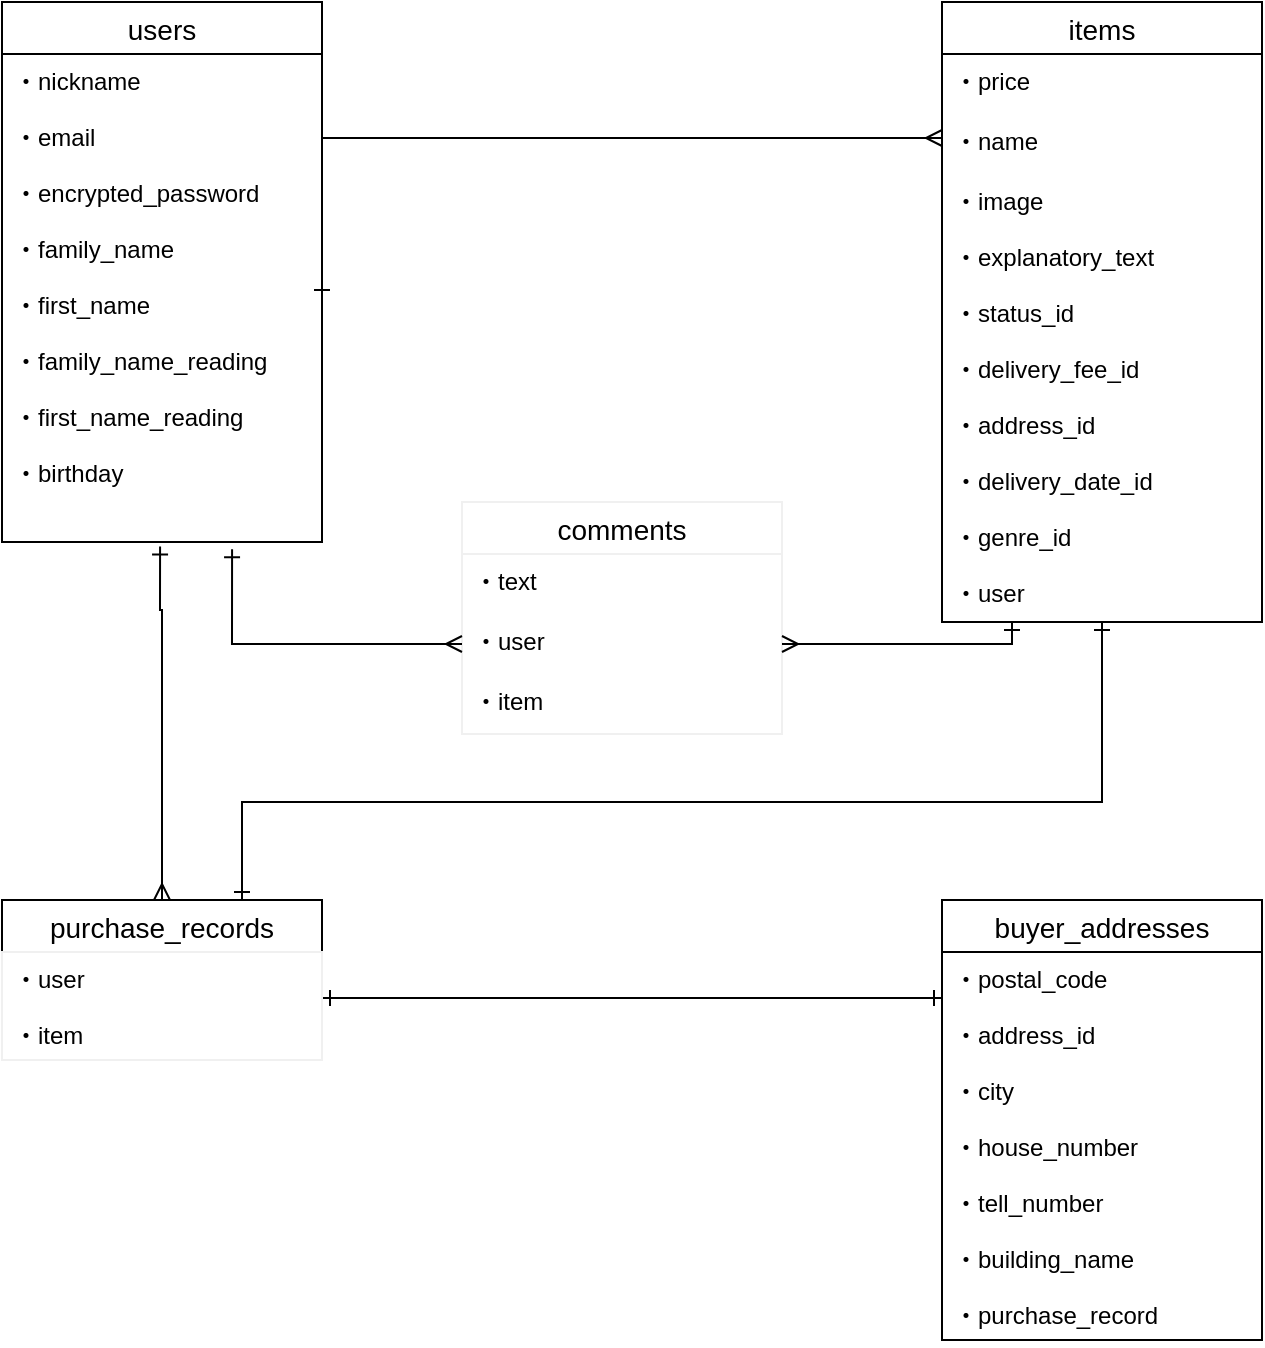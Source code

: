 <mxfile version="13.6.5">
    <diagram id="euk-Su2PTMykf45cMEpt" name="ページ1">
        <mxGraphModel dx="692" dy="654" grid="1" gridSize="10" guides="1" tooltips="1" connect="1" arrows="1" fold="1" page="1" pageScale="1" pageWidth="827" pageHeight="1169" math="0" shadow="0">
            <root>
                <mxCell id="0"/>
                <mxCell id="1" parent="0"/>
                <mxCell id="63" value="users" style="swimlane;fontStyle=0;childLayout=stackLayout;horizontal=1;startSize=26;horizontalStack=0;resizeParent=1;resizeParentMax=0;resizeLast=0;collapsible=1;marginBottom=0;align=center;fontSize=14;" vertex="1" parent="1">
                    <mxGeometry x="40" y="40" width="160" height="270" as="geometry"/>
                </mxCell>
                <mxCell id="66" value="・nickname&#10;&#10;・email&#10;&#10;・encrypted_password&#10;&#10;・family_name&#10;&#10;・first_name&#10;&#10;・family_name_reading&#10;&#10;・first_name_reading&#10;&#10;・birthday&#10;&#10;" style="text;strokeColor=none;fillColor=none;spacingLeft=4;spacingRight=4;overflow=hidden;rotatable=0;points=[[0,0.5],[1,0.5]];portConstraint=eastwest;fontSize=12;" vertex="1" parent="63">
                    <mxGeometry y="26" width="160" height="244" as="geometry"/>
                </mxCell>
                <mxCell id="67" value="items" style="swimlane;fontStyle=0;childLayout=stackLayout;horizontal=1;startSize=26;horizontalStack=0;resizeParent=1;resizeParentMax=0;resizeLast=0;collapsible=1;marginBottom=0;align=center;fontSize=14;" vertex="1" parent="1">
                    <mxGeometry x="510" y="40" width="160" height="310" as="geometry"/>
                </mxCell>
                <mxCell id="68" value="・price" style="text;strokeColor=none;fillColor=none;spacingLeft=4;spacingRight=4;overflow=hidden;rotatable=0;points=[[0,0.5],[1,0.5]];portConstraint=eastwest;fontSize=12;" vertex="1" parent="67">
                    <mxGeometry y="26" width="160" height="30" as="geometry"/>
                </mxCell>
                <mxCell id="69" value="・name" style="text;strokeColor=none;fillColor=none;spacingLeft=4;spacingRight=4;overflow=hidden;rotatable=0;points=[[0,0.5],[1,0.5]];portConstraint=eastwest;fontSize=12;" vertex="1" parent="67">
                    <mxGeometry y="56" width="160" height="30" as="geometry"/>
                </mxCell>
                <mxCell id="70" value="・image&#10;&#10;・explanatory_text&#10;&#10;・status_id&#10;&#10;・delivery_fee_id&#10;&#10;・address_id&#10;&#10;・delivery_date_id&#10;&#10;・genre_id &#10;&#10;・user" style="text;strokeColor=none;fillColor=none;spacingLeft=4;spacingRight=4;overflow=hidden;rotatable=0;points=[[0,0.5],[1,0.5]];portConstraint=eastwest;fontSize=12;" vertex="1" parent="67">
                    <mxGeometry y="86" width="160" height="224" as="geometry"/>
                </mxCell>
                <mxCell id="75" value="buyer_addresses" style="swimlane;fontStyle=0;childLayout=stackLayout;horizontal=1;startSize=26;horizontalStack=0;resizeParent=1;resizeParentMax=0;resizeLast=0;collapsible=1;marginBottom=0;align=center;fontSize=14;" vertex="1" parent="1">
                    <mxGeometry x="510" y="489" width="160" height="220" as="geometry"/>
                </mxCell>
                <mxCell id="76" value="・postal_code&#10;&#10;・address_id&#10;&#10;・city&#10;&#10;・house_number&#10;&#10;・tell_number&#10;&#10;・building_name&#10;&#10;・purchase_record&#10;&#10;" style="text;strokeColor=none;fillColor=none;spacingLeft=4;spacingRight=4;overflow=hidden;rotatable=0;points=[[0,0.5],[1,0.5]];portConstraint=eastwest;fontSize=12;" vertex="1" parent="75">
                    <mxGeometry y="26" width="160" height="194" as="geometry"/>
                </mxCell>
                <mxCell id="82" value="comments" style="swimlane;fontStyle=0;childLayout=stackLayout;horizontal=1;startSize=26;horizontalStack=0;resizeParent=1;resizeParentMax=0;resizeLast=0;collapsible=1;marginBottom=0;align=center;fontSize=14;strokeColor=#f0f0f0;" vertex="1" parent="1">
                    <mxGeometry x="270" y="290" width="160" height="116" as="geometry"/>
                </mxCell>
                <mxCell id="83" value="・text" style="text;strokeColor=none;fillColor=none;spacingLeft=4;spacingRight=4;overflow=hidden;rotatable=0;points=[[0,0.5],[1,0.5]];portConstraint=eastwest;fontSize=12;" vertex="1" parent="82">
                    <mxGeometry y="26" width="160" height="30" as="geometry"/>
                </mxCell>
                <mxCell id="84" value="・user" style="text;strokeColor=none;fillColor=none;spacingLeft=4;spacingRight=4;overflow=hidden;rotatable=0;points=[[0,0.5],[1,0.5]];portConstraint=eastwest;fontSize=12;" vertex="1" parent="82">
                    <mxGeometry y="56" width="160" height="30" as="geometry"/>
                </mxCell>
                <mxCell id="85" value="・item" style="text;strokeColor=none;fillColor=none;spacingLeft=4;spacingRight=4;overflow=hidden;rotatable=0;points=[[0,0.5],[1,0.5]];portConstraint=eastwest;fontSize=12;" vertex="1" parent="82">
                    <mxGeometry y="86" width="160" height="30" as="geometry"/>
                </mxCell>
                <mxCell id="87" style="edgeStyle=orthogonalEdgeStyle;rounded=0;orthogonalLoop=1;jettySize=auto;html=1;exitX=1;exitY=0.5;exitDx=0;exitDy=0;startArrow=ERone;startFill=0;endArrow=ERmany;endFill=0;" edge="1" parent="1" source="66">
                    <mxGeometry relative="1" as="geometry">
                        <mxPoint x="510" y="108" as="targetPoint"/>
                        <Array as="points">
                            <mxPoint x="510" y="108"/>
                        </Array>
                    </mxGeometry>
                </mxCell>
                <mxCell id="92" style="edgeStyle=orthogonalEdgeStyle;rounded=0;orthogonalLoop=1;jettySize=auto;html=1;exitX=0.5;exitY=0;exitDx=0;exitDy=0;startArrow=ERmany;startFill=0;endArrow=ERone;endFill=0;entryX=0.494;entryY=1.009;entryDx=0;entryDy=0;entryPerimeter=0;" edge="1" parent="1" source="71" target="66">
                    <mxGeometry relative="1" as="geometry">
                        <mxPoint x="120" y="250" as="targetPoint"/>
                        <Array as="points">
                            <mxPoint x="120" y="344"/>
                            <mxPoint x="119" y="201"/>
                        </Array>
                    </mxGeometry>
                </mxCell>
                <mxCell id="93" style="edgeStyle=orthogonalEdgeStyle;rounded=0;orthogonalLoop=1;jettySize=auto;html=1;exitX=1;exitY=0.25;exitDx=0;exitDy=0;startArrow=ERone;startFill=0;endArrow=ERone;endFill=0;" edge="1" parent="1">
                    <mxGeometry relative="1" as="geometry">
                        <mxPoint x="200" y="538" as="sourcePoint"/>
                        <mxPoint x="510" y="538" as="targetPoint"/>
                        <Array as="points">
                            <mxPoint x="510" y="538"/>
                        </Array>
                    </mxGeometry>
                </mxCell>
                <mxCell id="95" style="edgeStyle=orthogonalEdgeStyle;rounded=0;orthogonalLoop=1;jettySize=auto;html=1;exitX=0.75;exitY=0;exitDx=0;exitDy=0;startArrow=ERone;startFill=0;endArrow=ERone;endFill=0;" edge="1" parent="1" source="71" target="70">
                    <mxGeometry relative="1" as="geometry">
                        <mxPoint x="599" y="380" as="targetPoint"/>
                        <Array as="points">
                            <mxPoint x="160" y="440"/>
                            <mxPoint x="590" y="440"/>
                        </Array>
                    </mxGeometry>
                </mxCell>
                <mxCell id="71" value="purchase_records" style="swimlane;fontStyle=0;childLayout=stackLayout;horizontal=1;startSize=26;horizontalStack=0;resizeParent=1;resizeParentMax=0;resizeLast=0;collapsible=1;marginBottom=0;align=center;fontSize=14;" vertex="1" parent="1">
                    <mxGeometry x="40" y="489" width="160" height="80" as="geometry"/>
                </mxCell>
                <mxCell id="72" value="・user&#10;&#10;・item&#10;&#10;" style="text;fillColor=none;spacingLeft=4;spacingRight=4;overflow=hidden;rotatable=0;points=[[0,0.5],[1,0.5]];portConstraint=eastwest;fontSize=12;strokeColor=#f0f0f0;" vertex="1" parent="71">
                    <mxGeometry y="26" width="160" height="54" as="geometry"/>
                </mxCell>
                <mxCell id="96" style="edgeStyle=orthogonalEdgeStyle;rounded=0;orthogonalLoop=1;jettySize=auto;html=1;exitX=1;exitY=0.5;exitDx=0;exitDy=0;startArrow=ERmany;startFill=0;endArrow=ERone;endFill=0;" edge="1" parent="1" target="70">
                    <mxGeometry relative="1" as="geometry">
                        <mxPoint x="430" y="361" as="sourcePoint"/>
                        <mxPoint x="545" y="322" as="targetPoint"/>
                        <Array as="points">
                            <mxPoint x="545" y="361"/>
                        </Array>
                    </mxGeometry>
                </mxCell>
                <mxCell id="104" style="edgeStyle=orthogonalEdgeStyle;rounded=0;orthogonalLoop=1;jettySize=auto;html=1;exitX=0;exitY=0.5;exitDx=0;exitDy=0;entryX=0.719;entryY=1.015;entryDx=0;entryDy=0;entryPerimeter=0;startArrow=ERmany;startFill=0;endArrow=ERone;endFill=0;" edge="1" parent="1" source="84" target="66">
                    <mxGeometry relative="1" as="geometry">
                        <Array as="points">
                            <mxPoint x="155" y="361"/>
                        </Array>
                    </mxGeometry>
                </mxCell>
            </root>
        </mxGraphModel>
    </diagram>
</mxfile>